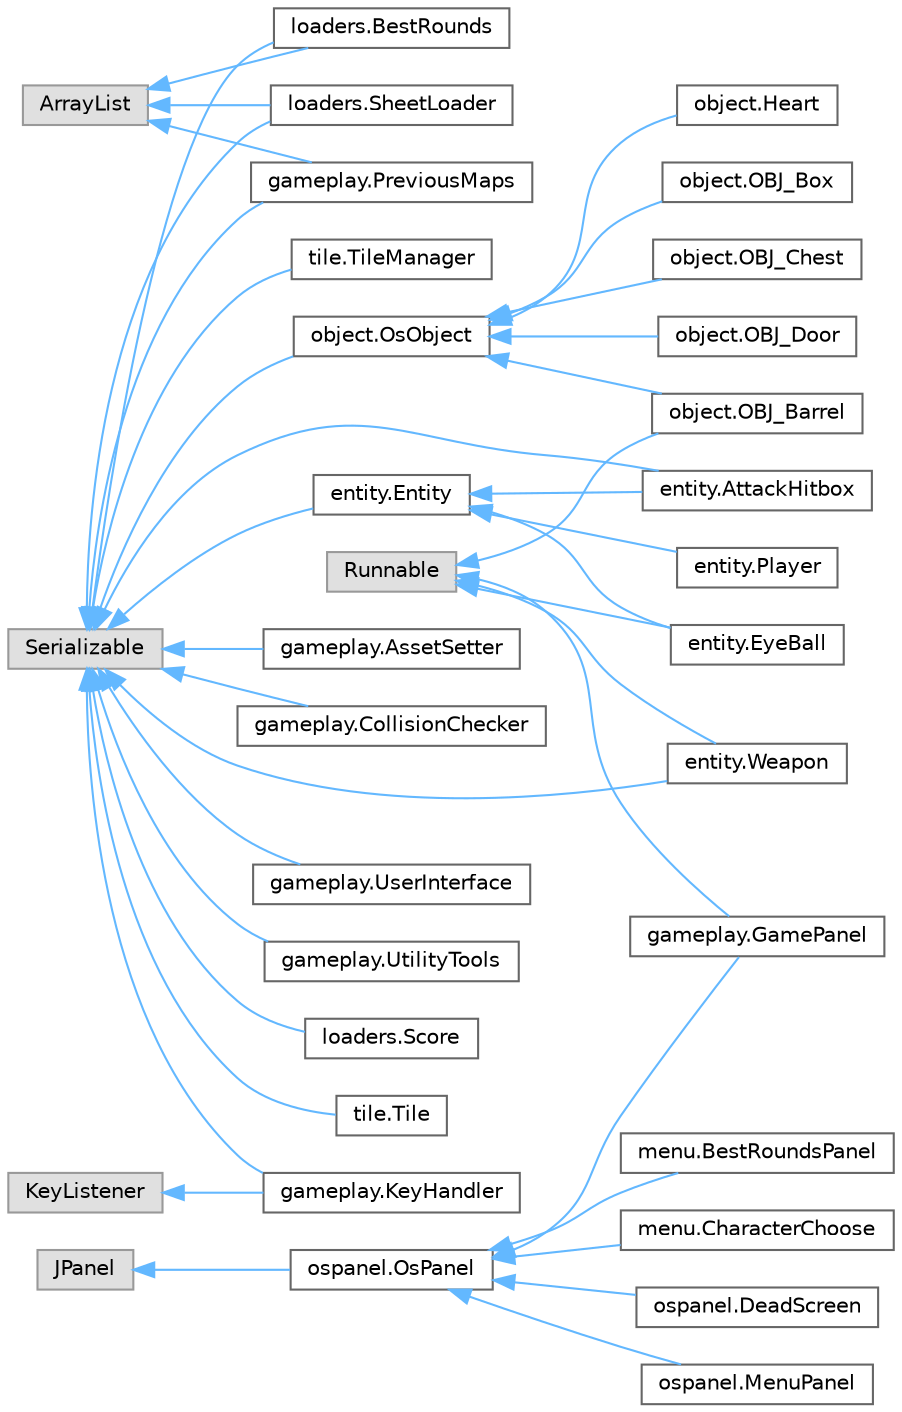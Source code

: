 digraph "Graphical Class Hierarchy"
{
 // LATEX_PDF_SIZE
  bgcolor="transparent";
  edge [fontname=Helvetica,fontsize=10,labelfontname=Helvetica,labelfontsize=10];
  node [fontname=Helvetica,fontsize=10,shape=box,height=0.2,width=0.4];
  rankdir="LR";
  Node0 [label="Runnable",height=0.2,width=0.4,color="grey60", fillcolor="#E0E0E0", style="filled",tooltip=" "];
  Node0 -> Node1 [dir="back",color="steelblue1",style="solid"];
  Node1 [label="entity.EyeBall",height=0.2,width=0.4,color="grey40", fillcolor="white", style="filled",URL="$classentity_1_1_eye_ball.html",tooltip=" "];
  Node0 -> Node5 [dir="back",color="steelblue1",style="solid"];
  Node5 [label="entity.Weapon",height=0.2,width=0.4,color="grey40", fillcolor="white", style="filled",URL="$classentity_1_1_weapon.html",tooltip=" "];
  Node0 -> Node26 [dir="back",color="steelblue1",style="solid"];
  Node26 [label="gameplay.GamePanel",height=0.2,width=0.4,color="grey40", fillcolor="white", style="filled",URL="$classgameplay_1_1_game_panel.html",tooltip=" "];
  Node0 -> Node19 [dir="back",color="steelblue1",style="solid"];
  Node19 [label="object.OBJ_Barrel",height=0.2,width=0.4,color="grey40", fillcolor="white", style="filled",URL="$classobject_1_1_o_b_j___barrel.html",tooltip=" "];
  Node11 [label="ArrayList",height=0.2,width=0.4,color="grey60", fillcolor="#E0E0E0", style="filled",tooltip=" "];
  Node11 -> Node10 [dir="back",color="steelblue1",style="solid"];
  Node10 [label="gameplay.PreviousMaps",height=0.2,width=0.4,color="grey40", fillcolor="white", style="filled",URL="$classgameplay_1_1_previous_maps.html",tooltip=" "];
  Node11 -> Node12 [dir="back",color="steelblue1",style="solid"];
  Node12 [label="loaders.BestRounds",height=0.2,width=0.4,color="grey40", fillcolor="white", style="filled",URL="$classloaders_1_1_best_rounds.html",tooltip=" "];
  Node11 -> Node13 [dir="back",color="steelblue1",style="solid"];
  Node13 [label="loaders.SheetLoader",height=0.2,width=0.4,color="grey40", fillcolor="white", style="filled",URL="$classloaders_1_1_sheet_loader.html",tooltip=" "];
  Node32 [label="JPanel",height=0.2,width=0.4,color="grey60", fillcolor="#E0E0E0", style="filled",tooltip=" "];
  Node32 -> Node27 [dir="back",color="steelblue1",style="solid"];
  Node27 [label="ospanel.OsPanel",height=0.2,width=0.4,color="grey40", fillcolor="white", style="filled",URL="$classospanel_1_1_os_panel.html",tooltip=" "];
  Node27 -> Node26 [dir="back",color="steelblue1",style="solid"];
  Node27 -> Node28 [dir="back",color="steelblue1",style="solid"];
  Node28 [label="menu.BestRoundsPanel",height=0.2,width=0.4,color="grey40", fillcolor="white", style="filled",URL="$classmenu_1_1_best_rounds_panel.html",tooltip=" "];
  Node27 -> Node29 [dir="back",color="steelblue1",style="solid"];
  Node29 [label="menu.CharacterChoose",height=0.2,width=0.4,color="grey40", fillcolor="white", style="filled",URL="$classmenu_1_1_character_choose.html",tooltip=" "];
  Node27 -> Node30 [dir="back",color="steelblue1",style="solid"];
  Node30 [label="ospanel.DeadScreen",height=0.2,width=0.4,color="grey40", fillcolor="white", style="filled",URL="$classospanel_1_1_dead_screen.html",tooltip=" "];
  Node27 -> Node31 [dir="back",color="steelblue1",style="solid"];
  Node31 [label="ospanel.MenuPanel",height=0.2,width=0.4,color="grey40", fillcolor="white", style="filled",URL="$classospanel_1_1_menu_panel.html",tooltip=" "];
  Node9 [label="KeyListener",height=0.2,width=0.4,color="grey60", fillcolor="#E0E0E0", style="filled",tooltip=" "];
  Node9 -> Node8 [dir="back",color="steelblue1",style="solid"];
  Node8 [label="gameplay.KeyHandler",height=0.2,width=0.4,color="grey40", fillcolor="white", style="filled",URL="$classgameplay_1_1_key_handler.html",tooltip=" "];
  Node4 [label="Serializable",height=0.2,width=0.4,color="grey60", fillcolor="#E0E0E0", style="filled",tooltip=" "];
  Node4 -> Node3 [dir="back",color="steelblue1",style="solid"];
  Node3 [label="entity.AttackHitbox",height=0.2,width=0.4,color="grey40", fillcolor="white", style="filled",URL="$classentity_1_1_attack_hitbox.html",tooltip=" "];
  Node4 -> Node2 [dir="back",color="steelblue1",style="solid"];
  Node2 [label="entity.Entity",height=0.2,width=0.4,color="grey40", fillcolor="white", style="filled",URL="$classentity_1_1_entity.html",tooltip=" "];
  Node2 -> Node3 [dir="back",color="steelblue1",style="solid"];
  Node2 -> Node1 [dir="back",color="steelblue1",style="solid"];
  Node2 -> Node25 [dir="back",color="steelblue1",style="solid"];
  Node25 [label="entity.Player",height=0.2,width=0.4,color="grey40", fillcolor="white", style="filled",URL="$classentity_1_1_player.html",tooltip=" "];
  Node4 -> Node5 [dir="back",color="steelblue1",style="solid"];
  Node4 -> Node6 [dir="back",color="steelblue1",style="solid"];
  Node6 [label="gameplay.AssetSetter",height=0.2,width=0.4,color="grey40", fillcolor="white", style="filled",URL="$classgameplay_1_1_asset_setter.html",tooltip=" "];
  Node4 -> Node7 [dir="back",color="steelblue1",style="solid"];
  Node7 [label="gameplay.CollisionChecker",height=0.2,width=0.4,color="grey40", fillcolor="white", style="filled",URL="$classgameplay_1_1_collision_checker.html",tooltip=" "];
  Node4 -> Node8 [dir="back",color="steelblue1",style="solid"];
  Node4 -> Node10 [dir="back",color="steelblue1",style="solid"];
  Node4 -> Node14 [dir="back",color="steelblue1",style="solid"];
  Node14 [label="gameplay.UserInterface",height=0.2,width=0.4,color="grey40", fillcolor="white", style="filled",URL="$classgameplay_1_1_user_interface.html",tooltip=" "];
  Node4 -> Node15 [dir="back",color="steelblue1",style="solid"];
  Node15 [label="gameplay.UtilityTools",height=0.2,width=0.4,color="grey40", fillcolor="white", style="filled",URL="$classgameplay_1_1_utility_tools.html",tooltip=" "];
  Node4 -> Node12 [dir="back",color="steelblue1",style="solid"];
  Node4 -> Node16 [dir="back",color="steelblue1",style="solid"];
  Node16 [label="loaders.Score",height=0.2,width=0.4,color="grey40", fillcolor="white", style="filled",URL="$classloaders_1_1_score.html",tooltip=" "];
  Node4 -> Node13 [dir="back",color="steelblue1",style="solid"];
  Node4 -> Node17 [dir="back",color="steelblue1",style="solid"];
  Node17 [label="object.OsObject",height=0.2,width=0.4,color="grey40", fillcolor="white", style="filled",URL="$classobject_1_1_os_object.html",tooltip=" "];
  Node17 -> Node18 [dir="back",color="steelblue1",style="solid"];
  Node18 [label="object.Heart",height=0.2,width=0.4,color="grey40", fillcolor="white", style="filled",URL="$classobject_1_1_heart.html",tooltip=" "];
  Node17 -> Node19 [dir="back",color="steelblue1",style="solid"];
  Node17 -> Node20 [dir="back",color="steelblue1",style="solid"];
  Node20 [label="object.OBJ_Box",height=0.2,width=0.4,color="grey40", fillcolor="white", style="filled",URL="$classobject_1_1_o_b_j___box.html",tooltip=" "];
  Node17 -> Node21 [dir="back",color="steelblue1",style="solid"];
  Node21 [label="object.OBJ_Chest",height=0.2,width=0.4,color="grey40", fillcolor="white", style="filled",URL="$classobject_1_1_o_b_j___chest.html",tooltip=" "];
  Node17 -> Node22 [dir="back",color="steelblue1",style="solid"];
  Node22 [label="object.OBJ_Door",height=0.2,width=0.4,color="grey40", fillcolor="white", style="filled",URL="$classobject_1_1_o_b_j___door.html",tooltip=" "];
  Node4 -> Node23 [dir="back",color="steelblue1",style="solid"];
  Node23 [label="tile.Tile",height=0.2,width=0.4,color="grey40", fillcolor="white", style="filled",URL="$classtile_1_1_tile.html",tooltip=" "];
  Node4 -> Node24 [dir="back",color="steelblue1",style="solid"];
  Node24 [label="tile.TileManager",height=0.2,width=0.4,color="grey40", fillcolor="white", style="filled",URL="$classtile_1_1_tile_manager.html",tooltip=" "];
}

